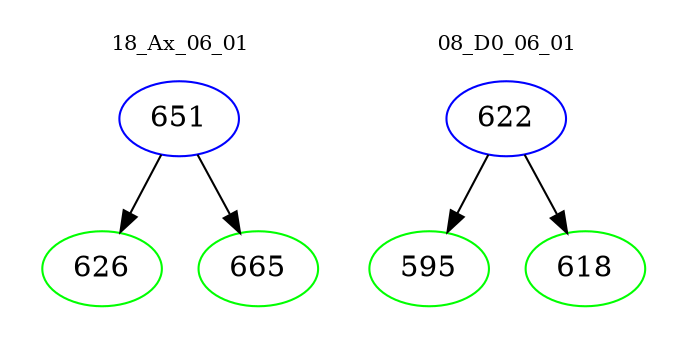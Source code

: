 digraph{
subgraph cluster_0 {
color = white
label = "18_Ax_06_01";
fontsize=10;
T0_651 [label="651", color="blue"]
T0_651 -> T0_626 [color="black"]
T0_626 [label="626", color="green"]
T0_651 -> T0_665 [color="black"]
T0_665 [label="665", color="green"]
}
subgraph cluster_1 {
color = white
label = "08_D0_06_01";
fontsize=10;
T1_622 [label="622", color="blue"]
T1_622 -> T1_595 [color="black"]
T1_595 [label="595", color="green"]
T1_622 -> T1_618 [color="black"]
T1_618 [label="618", color="green"]
}
}
